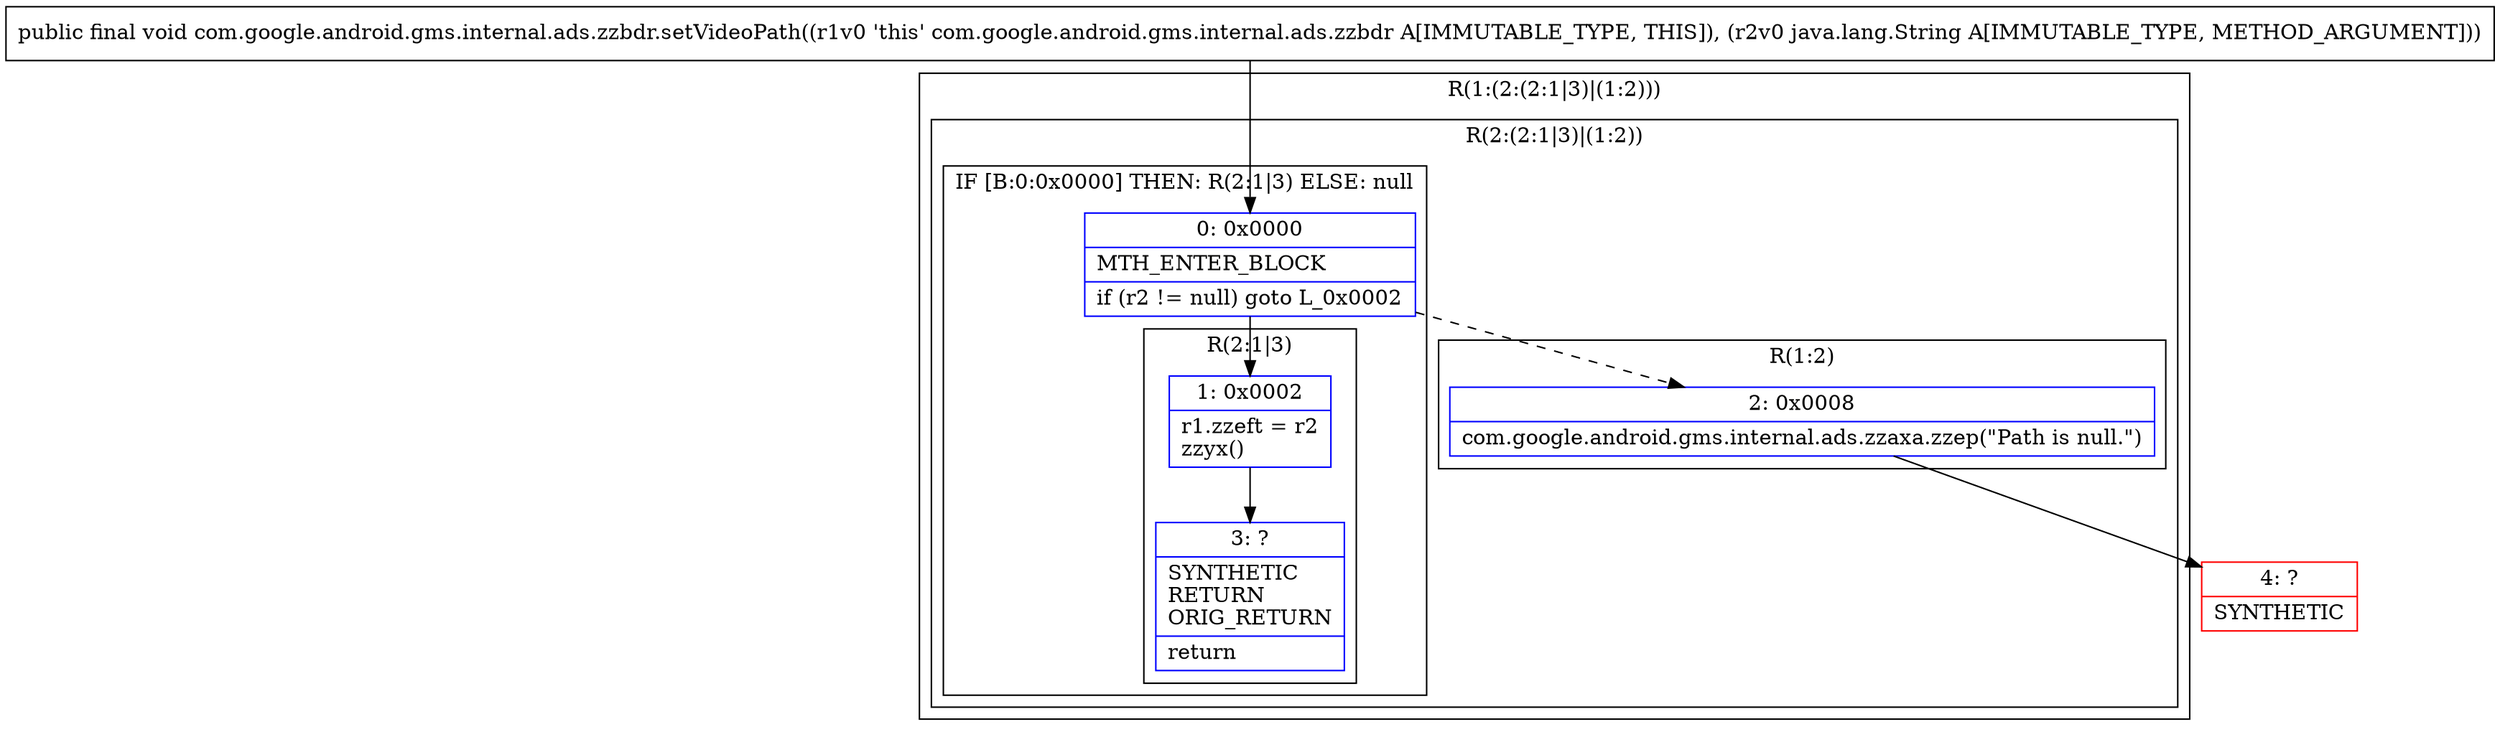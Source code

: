 digraph "CFG forcom.google.android.gms.internal.ads.zzbdr.setVideoPath(Ljava\/lang\/String;)V" {
subgraph cluster_Region_1468241659 {
label = "R(1:(2:(2:1|3)|(1:2)))";
node [shape=record,color=blue];
subgraph cluster_Region_2008814331 {
label = "R(2:(2:1|3)|(1:2))";
node [shape=record,color=blue];
subgraph cluster_IfRegion_1124406425 {
label = "IF [B:0:0x0000] THEN: R(2:1|3) ELSE: null";
node [shape=record,color=blue];
Node_0 [shape=record,label="{0\:\ 0x0000|MTH_ENTER_BLOCK\l|if (r2 != null) goto L_0x0002\l}"];
subgraph cluster_Region_1135643468 {
label = "R(2:1|3)";
node [shape=record,color=blue];
Node_1 [shape=record,label="{1\:\ 0x0002|r1.zzeft = r2\lzzyx()\l}"];
Node_3 [shape=record,label="{3\:\ ?|SYNTHETIC\lRETURN\lORIG_RETURN\l|return\l}"];
}
}
subgraph cluster_Region_147847567 {
label = "R(1:2)";
node [shape=record,color=blue];
Node_2 [shape=record,label="{2\:\ 0x0008|com.google.android.gms.internal.ads.zzaxa.zzep(\"Path is null.\")\l}"];
}
}
}
Node_4 [shape=record,color=red,label="{4\:\ ?|SYNTHETIC\l}"];
MethodNode[shape=record,label="{public final void com.google.android.gms.internal.ads.zzbdr.setVideoPath((r1v0 'this' com.google.android.gms.internal.ads.zzbdr A[IMMUTABLE_TYPE, THIS]), (r2v0 java.lang.String A[IMMUTABLE_TYPE, METHOD_ARGUMENT])) }"];
MethodNode -> Node_0;
Node_0 -> Node_1;
Node_0 -> Node_2[style=dashed];
Node_1 -> Node_3;
Node_2 -> Node_4;
}

